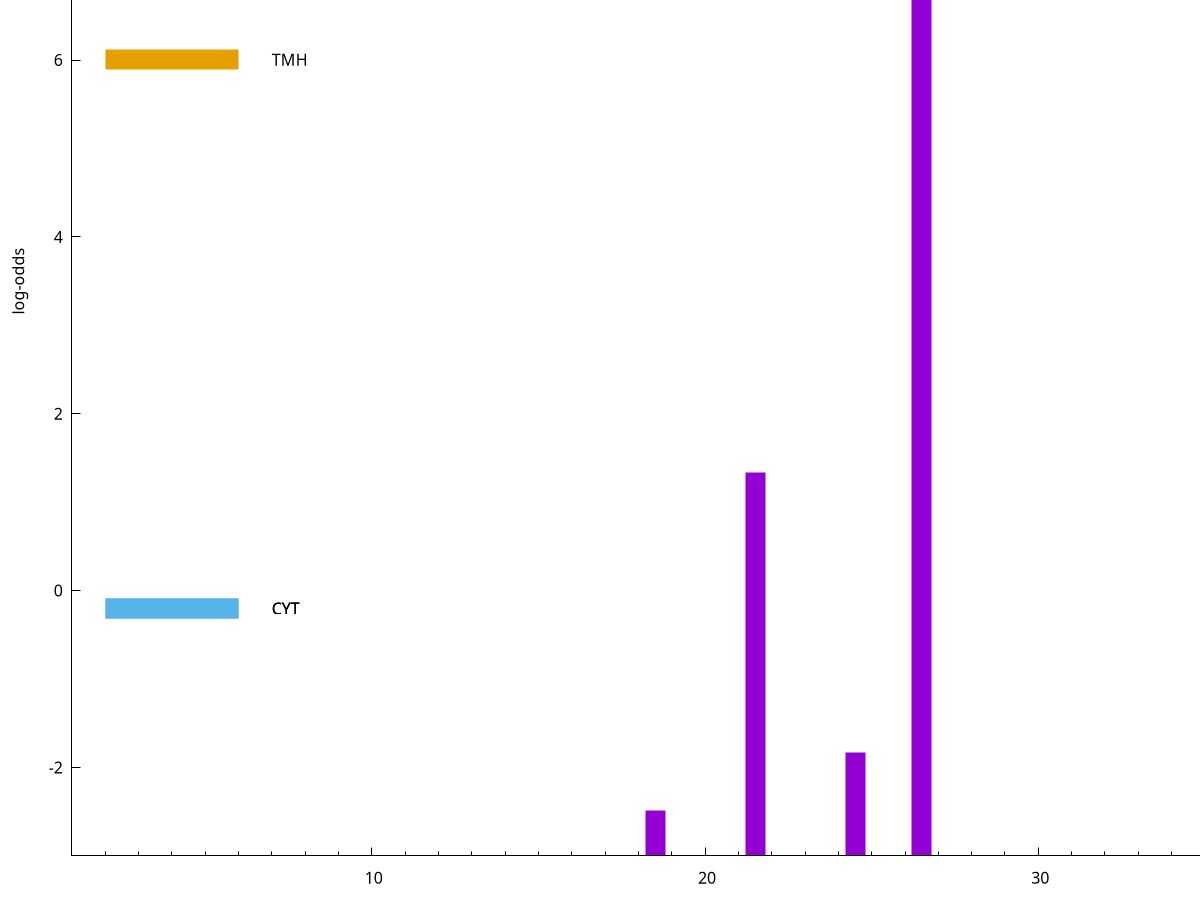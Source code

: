 set title "LipoP predictions for SRR4017849.gff"
set size 2., 1.4
set xrange [1:70] 
set mxtics 10
set yrange [-3:10]
set y2range [0:13]
set ylabel "log-odds"
set term postscript eps color solid "Helvetica" 30
set output "SRR4017849.gff5.eps"
set arrow from 2,7.76956 to 6,7.76956 nohead lt 1 lw 20
set label "SpI" at 7,7.76956
set arrow from 2,6.00221 to 6,6.00221 nohead lt 4 lw 20
set label "TMH" at 7,6.00221
set arrow from 2,-0.200913 to 6,-0.200913 nohead lt 3 lw 20
set label "CYT" at 7,-0.200913
set arrow from 2,-0.200913 to 6,-0.200913 nohead lt 3 lw 20
set label "CYT" at 7,-0.200913
set arrow from 2,7.76956 to 6,7.76956 nohead lt 1 lw 20
set label "SpI" at 7,7.76956
# NOTE: The scores below are the log-odds scores with the threshold
# NOTE: subtracted (a hack to make gnuplot make the histogram all
# NOTE: look nice).
plot "-" axes x1y2 title "" with impulses lt 1 lw 20
26.500000 10.747690
21.500000 4.330860
24.500000 1.165990
18.500000 0.517550
e
exit

